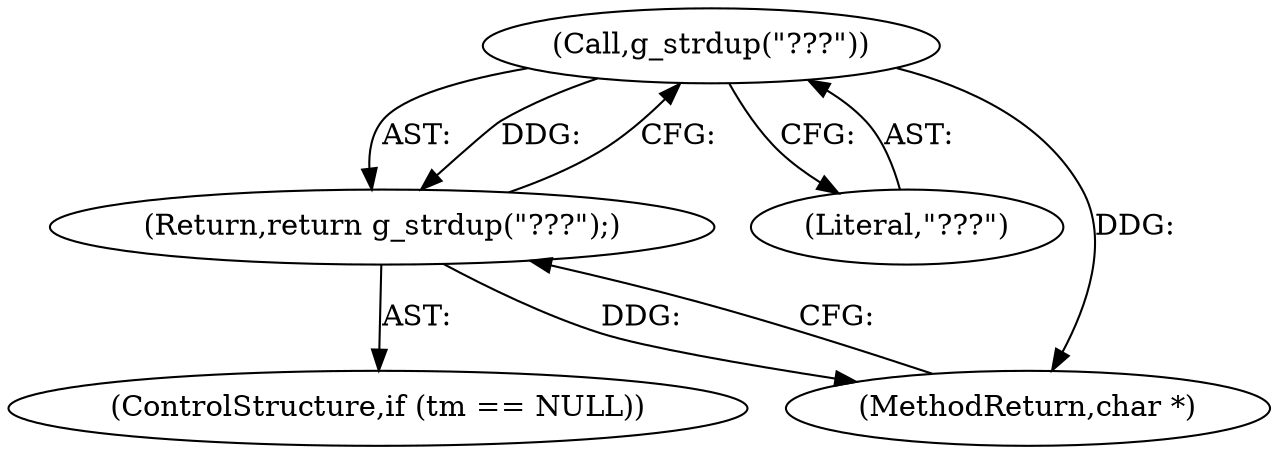 digraph "0_irssi_5e26325317c72a04c1610ad952974e206384d291@API" {
"1000116" [label="(Call,g_strdup(\"???\"))"];
"1000115" [label="(Return,return g_strdup(\"???\");)"];
"1000111" [label="(ControlStructure,if (tm == NULL))"];
"1000117" [label="(Literal,\"???\")"];
"1000140" [label="(MethodReturn,char *)"];
"1000115" [label="(Return,return g_strdup(\"???\");)"];
"1000116" [label="(Call,g_strdup(\"???\"))"];
"1000116" -> "1000115"  [label="AST: "];
"1000116" -> "1000117"  [label="CFG: "];
"1000117" -> "1000116"  [label="AST: "];
"1000115" -> "1000116"  [label="CFG: "];
"1000116" -> "1000140"  [label="DDG: "];
"1000116" -> "1000115"  [label="DDG: "];
"1000115" -> "1000111"  [label="AST: "];
"1000140" -> "1000115"  [label="CFG: "];
"1000115" -> "1000140"  [label="DDG: "];
}
